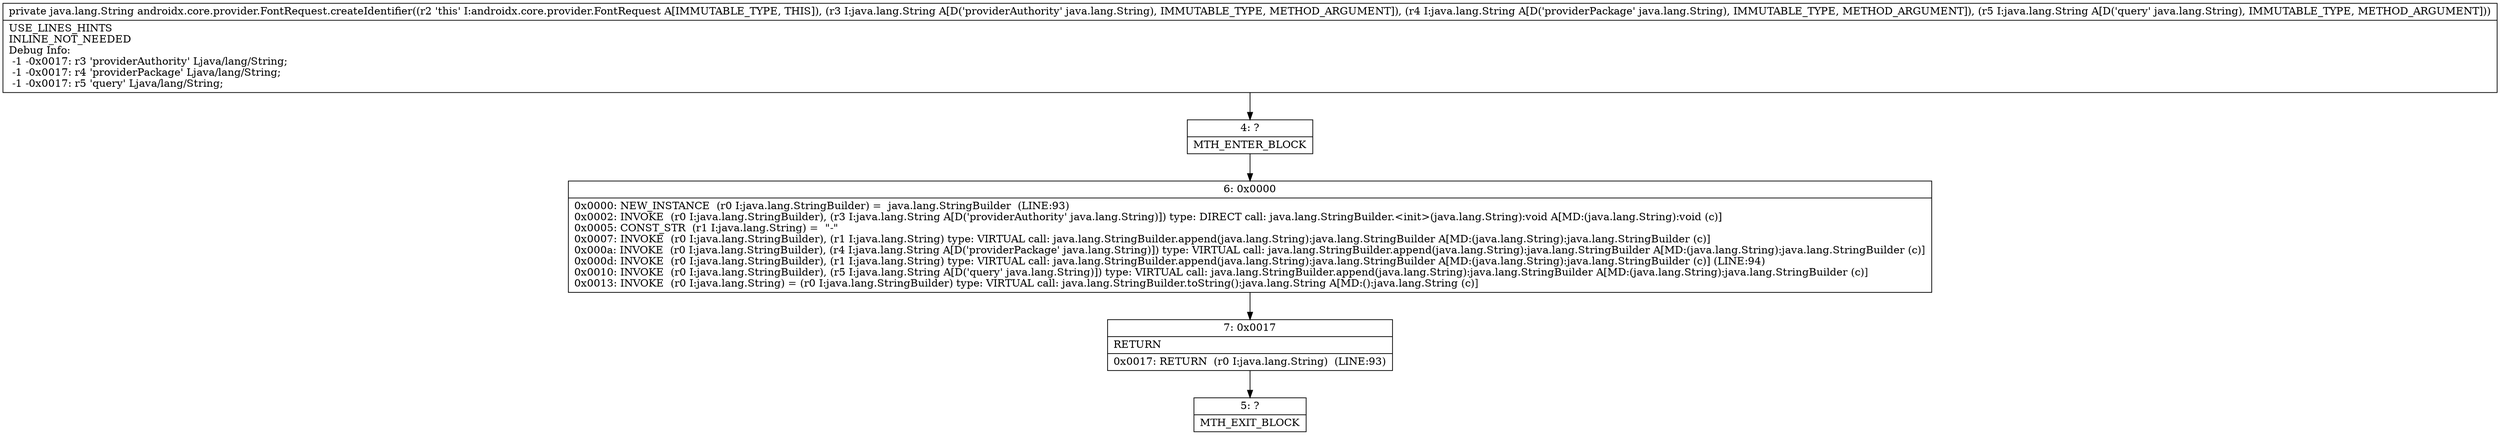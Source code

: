 digraph "CFG forandroidx.core.provider.FontRequest.createIdentifier(Ljava\/lang\/String;Ljava\/lang\/String;Ljava\/lang\/String;)Ljava\/lang\/String;" {
Node_4 [shape=record,label="{4\:\ ?|MTH_ENTER_BLOCK\l}"];
Node_6 [shape=record,label="{6\:\ 0x0000|0x0000: NEW_INSTANCE  (r0 I:java.lang.StringBuilder) =  java.lang.StringBuilder  (LINE:93)\l0x0002: INVOKE  (r0 I:java.lang.StringBuilder), (r3 I:java.lang.String A[D('providerAuthority' java.lang.String)]) type: DIRECT call: java.lang.StringBuilder.\<init\>(java.lang.String):void A[MD:(java.lang.String):void (c)]\l0x0005: CONST_STR  (r1 I:java.lang.String) =  \"\-\" \l0x0007: INVOKE  (r0 I:java.lang.StringBuilder), (r1 I:java.lang.String) type: VIRTUAL call: java.lang.StringBuilder.append(java.lang.String):java.lang.StringBuilder A[MD:(java.lang.String):java.lang.StringBuilder (c)]\l0x000a: INVOKE  (r0 I:java.lang.StringBuilder), (r4 I:java.lang.String A[D('providerPackage' java.lang.String)]) type: VIRTUAL call: java.lang.StringBuilder.append(java.lang.String):java.lang.StringBuilder A[MD:(java.lang.String):java.lang.StringBuilder (c)]\l0x000d: INVOKE  (r0 I:java.lang.StringBuilder), (r1 I:java.lang.String) type: VIRTUAL call: java.lang.StringBuilder.append(java.lang.String):java.lang.StringBuilder A[MD:(java.lang.String):java.lang.StringBuilder (c)] (LINE:94)\l0x0010: INVOKE  (r0 I:java.lang.StringBuilder), (r5 I:java.lang.String A[D('query' java.lang.String)]) type: VIRTUAL call: java.lang.StringBuilder.append(java.lang.String):java.lang.StringBuilder A[MD:(java.lang.String):java.lang.StringBuilder (c)]\l0x0013: INVOKE  (r0 I:java.lang.String) = (r0 I:java.lang.StringBuilder) type: VIRTUAL call: java.lang.StringBuilder.toString():java.lang.String A[MD:():java.lang.String (c)]\l}"];
Node_7 [shape=record,label="{7\:\ 0x0017|RETURN\l|0x0017: RETURN  (r0 I:java.lang.String)  (LINE:93)\l}"];
Node_5 [shape=record,label="{5\:\ ?|MTH_EXIT_BLOCK\l}"];
MethodNode[shape=record,label="{private java.lang.String androidx.core.provider.FontRequest.createIdentifier((r2 'this' I:androidx.core.provider.FontRequest A[IMMUTABLE_TYPE, THIS]), (r3 I:java.lang.String A[D('providerAuthority' java.lang.String), IMMUTABLE_TYPE, METHOD_ARGUMENT]), (r4 I:java.lang.String A[D('providerPackage' java.lang.String), IMMUTABLE_TYPE, METHOD_ARGUMENT]), (r5 I:java.lang.String A[D('query' java.lang.String), IMMUTABLE_TYPE, METHOD_ARGUMENT]))  | USE_LINES_HINTS\lINLINE_NOT_NEEDED\lDebug Info:\l  \-1 \-0x0017: r3 'providerAuthority' Ljava\/lang\/String;\l  \-1 \-0x0017: r4 'providerPackage' Ljava\/lang\/String;\l  \-1 \-0x0017: r5 'query' Ljava\/lang\/String;\l}"];
MethodNode -> Node_4;Node_4 -> Node_6;
Node_6 -> Node_7;
Node_7 -> Node_5;
}

